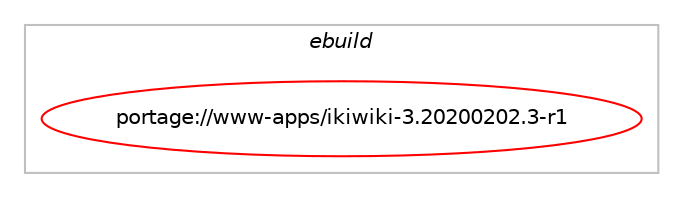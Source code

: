 digraph prolog {

# *************
# Graph options
# *************

newrank=true;
concentrate=true;
compound=true;
graph [rankdir=LR,fontname=Helvetica,fontsize=10,ranksep=1.5];#, ranksep=2.5, nodesep=0.2];
edge  [arrowhead=vee];
node  [fontname=Helvetica,fontsize=10];

# **********
# The ebuild
# **********

subgraph cluster_leftcol {
color=gray;
label=<<i>ebuild</i>>;
id [label="portage://www-apps/ikiwiki-3.20200202.3-r1", color=red, width=4, href="../www-apps/ikiwiki-3.20200202.3-r1.svg"];
}

# ****************
# The dependencies
# ****************

subgraph cluster_midcol {
color=gray;
label=<<i>dependencies</i>>;
subgraph cluster_compile {
fillcolor="#eeeeee";
style=filled;
label=<<i>compile</i>>;
# *** BEGIN UNKNOWN DEPENDENCY TYPE (TODO) ***
# id -> equal(package_dependency(portage://www-apps/ikiwiki-3.20200202.3-r1,install,no,app-text,po4a,none,[,,],[],[]))
# *** END UNKNOWN DEPENDENCY TYPE (TODO) ***

# *** BEGIN UNKNOWN DEPENDENCY TYPE (TODO) ***
# id -> equal(package_dependency(portage://www-apps/ikiwiki-3.20200202.3-r1,install,no,dev-lang,perl,greaterequal,[5.10,,,5.10],[],[]))
# *** END UNKNOWN DEPENDENCY TYPE (TODO) ***

# *** BEGIN UNKNOWN DEPENDENCY TYPE (TODO) ***
# id -> equal(package_dependency(portage://www-apps/ikiwiki-3.20200202.3-r1,install,no,dev-lang,perl,greaterequal,[5.38.2,,-r3,5.38.2-r3],[],[use(equal(perl_features_debug),none),use(equal(perl_features_ithreads),none),use(equal(perl_features_quadmath),none)]))
# *** END UNKNOWN DEPENDENCY TYPE (TODO) ***

# *** BEGIN UNKNOWN DEPENDENCY TYPE (TODO) ***
# id -> equal(package_dependency(portage://www-apps/ikiwiki-3.20200202.3-r1,install,no,dev-perl,HTML-Parser,none,[,,],[],[]))
# *** END UNKNOWN DEPENDENCY TYPE (TODO) ***

# *** BEGIN UNKNOWN DEPENDENCY TYPE (TODO) ***
# id -> equal(package_dependency(portage://www-apps/ikiwiki-3.20200202.3-r1,install,no,dev-perl,HTML-Scrubber,none,[,,],[],[]))
# *** END UNKNOWN DEPENDENCY TYPE (TODO) ***

# *** BEGIN UNKNOWN DEPENDENCY TYPE (TODO) ***
# id -> equal(package_dependency(portage://www-apps/ikiwiki-3.20200202.3-r1,install,no,dev-perl,HTML-Template,none,[,,],[],[]))
# *** END UNKNOWN DEPENDENCY TYPE (TODO) ***

# *** BEGIN UNKNOWN DEPENDENCY TYPE (TODO) ***
# id -> equal(package_dependency(portage://www-apps/ikiwiki-3.20200202.3-r1,install,no,dev-perl,Text-Markdown,none,[,,],[],[]))
# *** END UNKNOWN DEPENDENCY TYPE (TODO) ***

# *** BEGIN UNKNOWN DEPENDENCY TYPE (TODO) ***
# id -> equal(package_dependency(portage://www-apps/ikiwiki-3.20200202.3-r1,install,no,dev-perl,TimeDate,none,[,,],[],[]))
# *** END UNKNOWN DEPENDENCY TYPE (TODO) ***

# *** BEGIN UNKNOWN DEPENDENCY TYPE (TODO) ***
# id -> equal(package_dependency(portage://www-apps/ikiwiki-3.20200202.3-r1,install,no,dev-perl,URI,none,[,,],[],[]))
# *** END UNKNOWN DEPENDENCY TYPE (TODO) ***

# *** BEGIN UNKNOWN DEPENDENCY TYPE (TODO) ***
# id -> equal(package_dependency(portage://www-apps/ikiwiki-3.20200202.3-r1,install,no,dev-perl,YAML-LibYAML,none,[,,],[],[]))
# *** END UNKNOWN DEPENDENCY TYPE (TODO) ***

}
subgraph cluster_compileandrun {
fillcolor="#eeeeee";
style=filled;
label=<<i>compile and run</i>>;
}
subgraph cluster_run {
fillcolor="#eeeeee";
style=filled;
label=<<i>run</i>>;
# *** BEGIN UNKNOWN DEPENDENCY TYPE (TODO) ***
# id -> equal(use_conditional_group(negative,minimal,portage://www-apps/ikiwiki-3.20200202.3-r1,[package_dependency(portage://www-apps/ikiwiki-3.20200202.3-r1,run,no,dev-perl,CGI,none,[,,],[],[]),package_dependency(portage://www-apps/ikiwiki-3.20200202.3-r1,run,no,dev-perl,CGI-FormBuilder,greaterequal,[3.0202,,,3.0202],[],[]),package_dependency(portage://www-apps/ikiwiki-3.20200202.3-r1,run,no,dev-perl,CGI-Session,greaterequal,[4.14,,,4.14],[],[]),package_dependency(portage://www-apps/ikiwiki-3.20200202.3-r1,run,no,dev-perl,Mail-Sendmail,none,[,,],[],[]),package_dependency(portage://www-apps/ikiwiki-3.20200202.3-r1,run,no,dev-perl,Term-ReadLine-Gnu,none,[,,],[],[]),package_dependency(portage://www-apps/ikiwiki-3.20200202.3-r1,run,no,dev-perl,XML-Simple,none,[,,],[],[]),any_of_group([package_dependency(portage://www-apps/ikiwiki-3.20200202.3-r1,run,no,media-gfx,imagemagick,none,[,,],[],[use(enable(perl),none)]),package_dependency(portage://www-apps/ikiwiki-3.20200202.3-r1,run,no,media-gfx,graphicsmagick,none,[,,],[],[use(enable(perl),none)])]),use_conditional_group(positive,extras,portage://www-apps/ikiwiki-3.20200202.3-r1,[package_dependency(portage://www-apps/ikiwiki-3.20200202.3-r1,run,no,dev-python,docutils,none,[,,],[],[]),package_dependency(portage://www-apps/ikiwiki-3.20200202.3-r1,run,no,dev-perl,Digest-SHA1,none,[,,],[],[]),package_dependency(portage://www-apps/ikiwiki-3.20200202.3-r1,run,no,dev-perl,File-MimeInfo,none,[,,],[],[]),package_dependency(portage://www-apps/ikiwiki-3.20200202.3-r1,run,no,dev-perl,RPC-XML,none,[,,],[],[]),package_dependency(portage://www-apps/ikiwiki-3.20200202.3-r1,run,no,dev-perl,XML-Feed,none,[,,],[],[]),package_dependency(portage://www-apps/ikiwiki-3.20200202.3-r1,run,no,dev-perl,LWPx-ParanoidAgent,none,[,,],[],[]),package_dependency(portage://www-apps/ikiwiki-3.20200202.3-r1,run,no,dev-perl,Net-OpenID-Consumer,none,[,,],[],[])])]))
# *** END UNKNOWN DEPENDENCY TYPE (TODO) ***

# *** BEGIN UNKNOWN DEPENDENCY TYPE (TODO) ***
# id -> equal(package_dependency(portage://www-apps/ikiwiki-3.20200202.3-r1,run,no,app-text,po4a,none,[,,],[],[]))
# *** END UNKNOWN DEPENDENCY TYPE (TODO) ***

# *** BEGIN UNKNOWN DEPENDENCY TYPE (TODO) ***
# id -> equal(package_dependency(portage://www-apps/ikiwiki-3.20200202.3-r1,run,no,dev-lang,perl,greaterequal,[5.10,,,5.10],[],[]))
# *** END UNKNOWN DEPENDENCY TYPE (TODO) ***

# *** BEGIN UNKNOWN DEPENDENCY TYPE (TODO) ***
# id -> equal(package_dependency(portage://www-apps/ikiwiki-3.20200202.3-r1,run,no,dev-lang,perl,greaterequal,[5.38.2,,-r3,5.38.2-r3],[],[use(equal(perl_features_debug),none),use(equal(perl_features_ithreads),none),use(equal(perl_features_quadmath),none)]))
# *** END UNKNOWN DEPENDENCY TYPE (TODO) ***

# *** BEGIN UNKNOWN DEPENDENCY TYPE (TODO) ***
# id -> equal(package_dependency(portage://www-apps/ikiwiki-3.20200202.3-r1,run,no,dev-lang,perl,none,[,,],any_same_slot,[]))
# *** END UNKNOWN DEPENDENCY TYPE (TODO) ***

# *** BEGIN UNKNOWN DEPENDENCY TYPE (TODO) ***
# id -> equal(package_dependency(portage://www-apps/ikiwiki-3.20200202.3-r1,run,no,dev-perl,HTML-Parser,none,[,,],[],[]))
# *** END UNKNOWN DEPENDENCY TYPE (TODO) ***

# *** BEGIN UNKNOWN DEPENDENCY TYPE (TODO) ***
# id -> equal(package_dependency(portage://www-apps/ikiwiki-3.20200202.3-r1,run,no,dev-perl,HTML-Scrubber,none,[,,],[],[]))
# *** END UNKNOWN DEPENDENCY TYPE (TODO) ***

# *** BEGIN UNKNOWN DEPENDENCY TYPE (TODO) ***
# id -> equal(package_dependency(portage://www-apps/ikiwiki-3.20200202.3-r1,run,no,dev-perl,HTML-Template,none,[,,],[],[]))
# *** END UNKNOWN DEPENDENCY TYPE (TODO) ***

# *** BEGIN UNKNOWN DEPENDENCY TYPE (TODO) ***
# id -> equal(package_dependency(portage://www-apps/ikiwiki-3.20200202.3-r1,run,no,dev-perl,Text-Markdown,none,[,,],[],[]))
# *** END UNKNOWN DEPENDENCY TYPE (TODO) ***

# *** BEGIN UNKNOWN DEPENDENCY TYPE (TODO) ***
# id -> equal(package_dependency(portage://www-apps/ikiwiki-3.20200202.3-r1,run,no,dev-perl,TimeDate,none,[,,],[],[]))
# *** END UNKNOWN DEPENDENCY TYPE (TODO) ***

# *** BEGIN UNKNOWN DEPENDENCY TYPE (TODO) ***
# id -> equal(package_dependency(portage://www-apps/ikiwiki-3.20200202.3-r1,run,no,dev-perl,URI,none,[,,],[],[]))
# *** END UNKNOWN DEPENDENCY TYPE (TODO) ***

# *** BEGIN UNKNOWN DEPENDENCY TYPE (TODO) ***
# id -> equal(package_dependency(portage://www-apps/ikiwiki-3.20200202.3-r1,run,no,dev-perl,YAML-LibYAML,none,[,,],[],[]))
# *** END UNKNOWN DEPENDENCY TYPE (TODO) ***

}
}

# **************
# The candidates
# **************

subgraph cluster_choices {
rank=same;
color=gray;
label=<<i>candidates</i>>;

}

}
